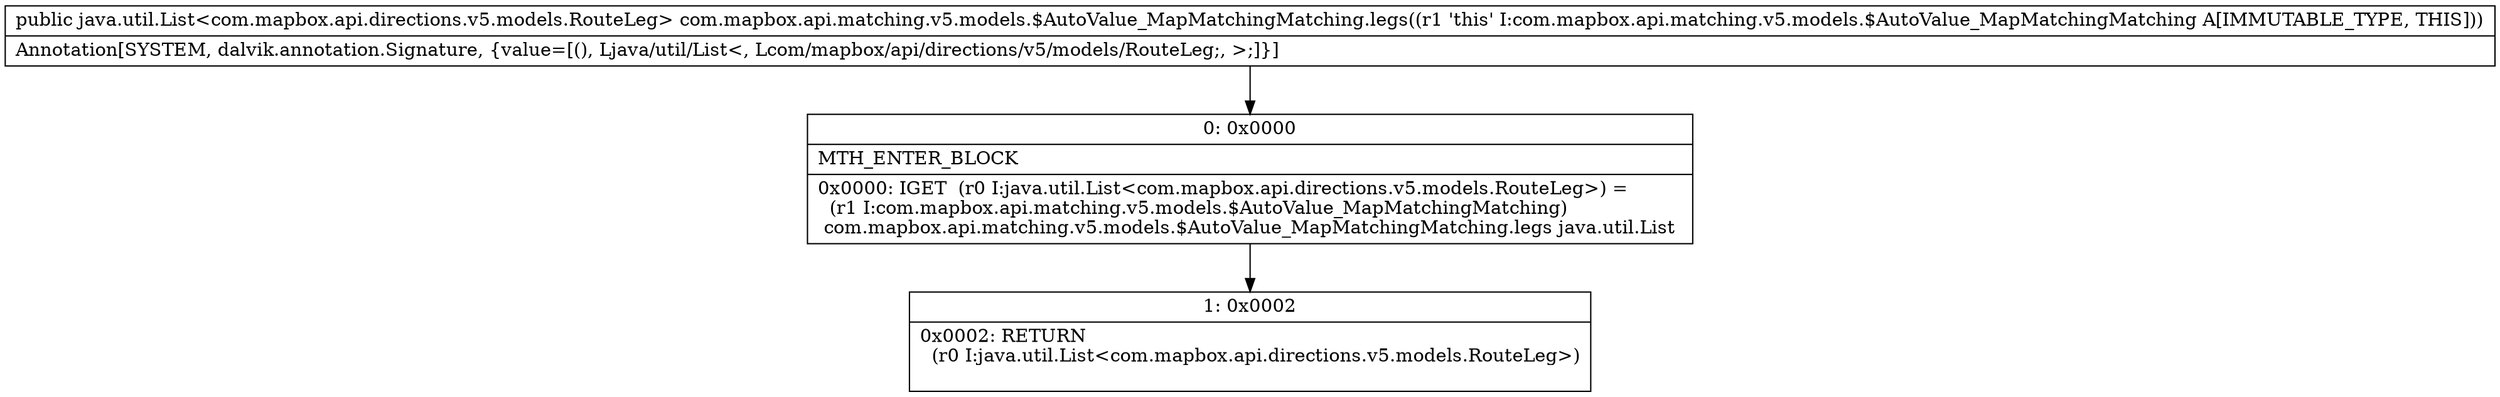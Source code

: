 digraph "CFG forcom.mapbox.api.matching.v5.models.$AutoValue_MapMatchingMatching.legs()Ljava\/util\/List;" {
Node_0 [shape=record,label="{0\:\ 0x0000|MTH_ENTER_BLOCK\l|0x0000: IGET  (r0 I:java.util.List\<com.mapbox.api.directions.v5.models.RouteLeg\>) = \l  (r1 I:com.mapbox.api.matching.v5.models.$AutoValue_MapMatchingMatching)\l com.mapbox.api.matching.v5.models.$AutoValue_MapMatchingMatching.legs java.util.List \l}"];
Node_1 [shape=record,label="{1\:\ 0x0002|0x0002: RETURN  \l  (r0 I:java.util.List\<com.mapbox.api.directions.v5.models.RouteLeg\>)\l \l}"];
MethodNode[shape=record,label="{public java.util.List\<com.mapbox.api.directions.v5.models.RouteLeg\> com.mapbox.api.matching.v5.models.$AutoValue_MapMatchingMatching.legs((r1 'this' I:com.mapbox.api.matching.v5.models.$AutoValue_MapMatchingMatching A[IMMUTABLE_TYPE, THIS]))  | Annotation[SYSTEM, dalvik.annotation.Signature, \{value=[(), Ljava\/util\/List\<, Lcom\/mapbox\/api\/directions\/v5\/models\/RouteLeg;, \>;]\}]\l}"];
MethodNode -> Node_0;
Node_0 -> Node_1;
}

